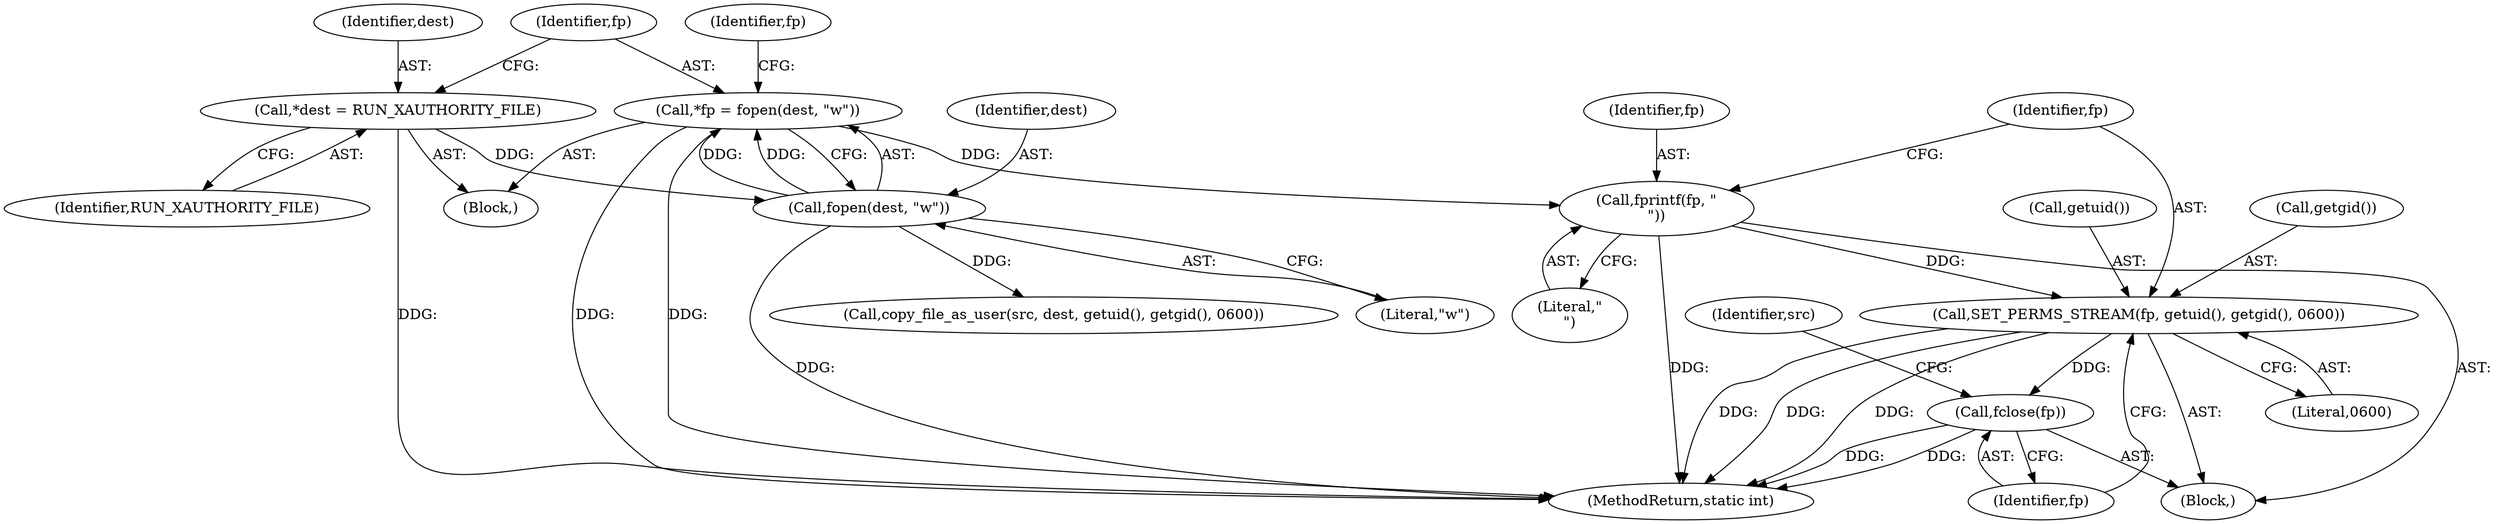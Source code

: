 digraph "0_firejail_903fd8a0789ca3cc3c21d84cd0282481515592ef_3@API" {
"1000113" [label="(Call,*fp = fopen(dest, \"w\"))"];
"1000115" [label="(Call,fopen(dest, \"w\"))"];
"1000109" [label="(Call,*dest = RUN_XAUTHORITY_FILE)"];
"1000121" [label="(Call,fprintf(fp, \"\n\"))"];
"1000124" [label="(Call,SET_PERMS_STREAM(fp, getuid(), getgid(), 0600))"];
"1000129" [label="(Call,fclose(fp))"];
"1000113" [label="(Call,*fp = fopen(dest, \"w\"))"];
"1000115" [label="(Call,fopen(dest, \"w\"))"];
"1000175" [label="(MethodReturn,static int)"];
"1000126" [label="(Call,getuid())"];
"1000122" [label="(Identifier,fp)"];
"1000123" [label="(Literal,\"\n\")"];
"1000130" [label="(Identifier,fp)"];
"1000162" [label="(Call,copy_file_as_user(src, dest, getuid(), getgid(), 0600))"];
"1000111" [label="(Identifier,RUN_XAUTHORITY_FILE)"];
"1000110" [label="(Identifier,dest)"];
"1000135" [label="(Identifier,src)"];
"1000116" [label="(Identifier,dest)"];
"1000125" [label="(Identifier,fp)"];
"1000105" [label="(Block,)"];
"1000121" [label="(Call,fprintf(fp, \"\n\"))"];
"1000120" [label="(Block,)"];
"1000114" [label="(Identifier,fp)"];
"1000117" [label="(Literal,\"w\")"];
"1000129" [label="(Call,fclose(fp))"];
"1000119" [label="(Identifier,fp)"];
"1000127" [label="(Call,getgid())"];
"1000109" [label="(Call,*dest = RUN_XAUTHORITY_FILE)"];
"1000128" [label="(Literal,0600)"];
"1000124" [label="(Call,SET_PERMS_STREAM(fp, getuid(), getgid(), 0600))"];
"1000113" -> "1000105"  [label="AST: "];
"1000113" -> "1000115"  [label="CFG: "];
"1000114" -> "1000113"  [label="AST: "];
"1000115" -> "1000113"  [label="AST: "];
"1000119" -> "1000113"  [label="CFG: "];
"1000113" -> "1000175"  [label="DDG: "];
"1000113" -> "1000175"  [label="DDG: "];
"1000115" -> "1000113"  [label="DDG: "];
"1000115" -> "1000113"  [label="DDG: "];
"1000113" -> "1000121"  [label="DDG: "];
"1000115" -> "1000117"  [label="CFG: "];
"1000116" -> "1000115"  [label="AST: "];
"1000117" -> "1000115"  [label="AST: "];
"1000115" -> "1000175"  [label="DDG: "];
"1000109" -> "1000115"  [label="DDG: "];
"1000115" -> "1000162"  [label="DDG: "];
"1000109" -> "1000105"  [label="AST: "];
"1000109" -> "1000111"  [label="CFG: "];
"1000110" -> "1000109"  [label="AST: "];
"1000111" -> "1000109"  [label="AST: "];
"1000114" -> "1000109"  [label="CFG: "];
"1000109" -> "1000175"  [label="DDG: "];
"1000121" -> "1000120"  [label="AST: "];
"1000121" -> "1000123"  [label="CFG: "];
"1000122" -> "1000121"  [label="AST: "];
"1000123" -> "1000121"  [label="AST: "];
"1000125" -> "1000121"  [label="CFG: "];
"1000121" -> "1000175"  [label="DDG: "];
"1000121" -> "1000124"  [label="DDG: "];
"1000124" -> "1000120"  [label="AST: "];
"1000124" -> "1000128"  [label="CFG: "];
"1000125" -> "1000124"  [label="AST: "];
"1000126" -> "1000124"  [label="AST: "];
"1000127" -> "1000124"  [label="AST: "];
"1000128" -> "1000124"  [label="AST: "];
"1000130" -> "1000124"  [label="CFG: "];
"1000124" -> "1000175"  [label="DDG: "];
"1000124" -> "1000175"  [label="DDG: "];
"1000124" -> "1000175"  [label="DDG: "];
"1000124" -> "1000129"  [label="DDG: "];
"1000129" -> "1000120"  [label="AST: "];
"1000129" -> "1000130"  [label="CFG: "];
"1000130" -> "1000129"  [label="AST: "];
"1000135" -> "1000129"  [label="CFG: "];
"1000129" -> "1000175"  [label="DDG: "];
"1000129" -> "1000175"  [label="DDG: "];
}

